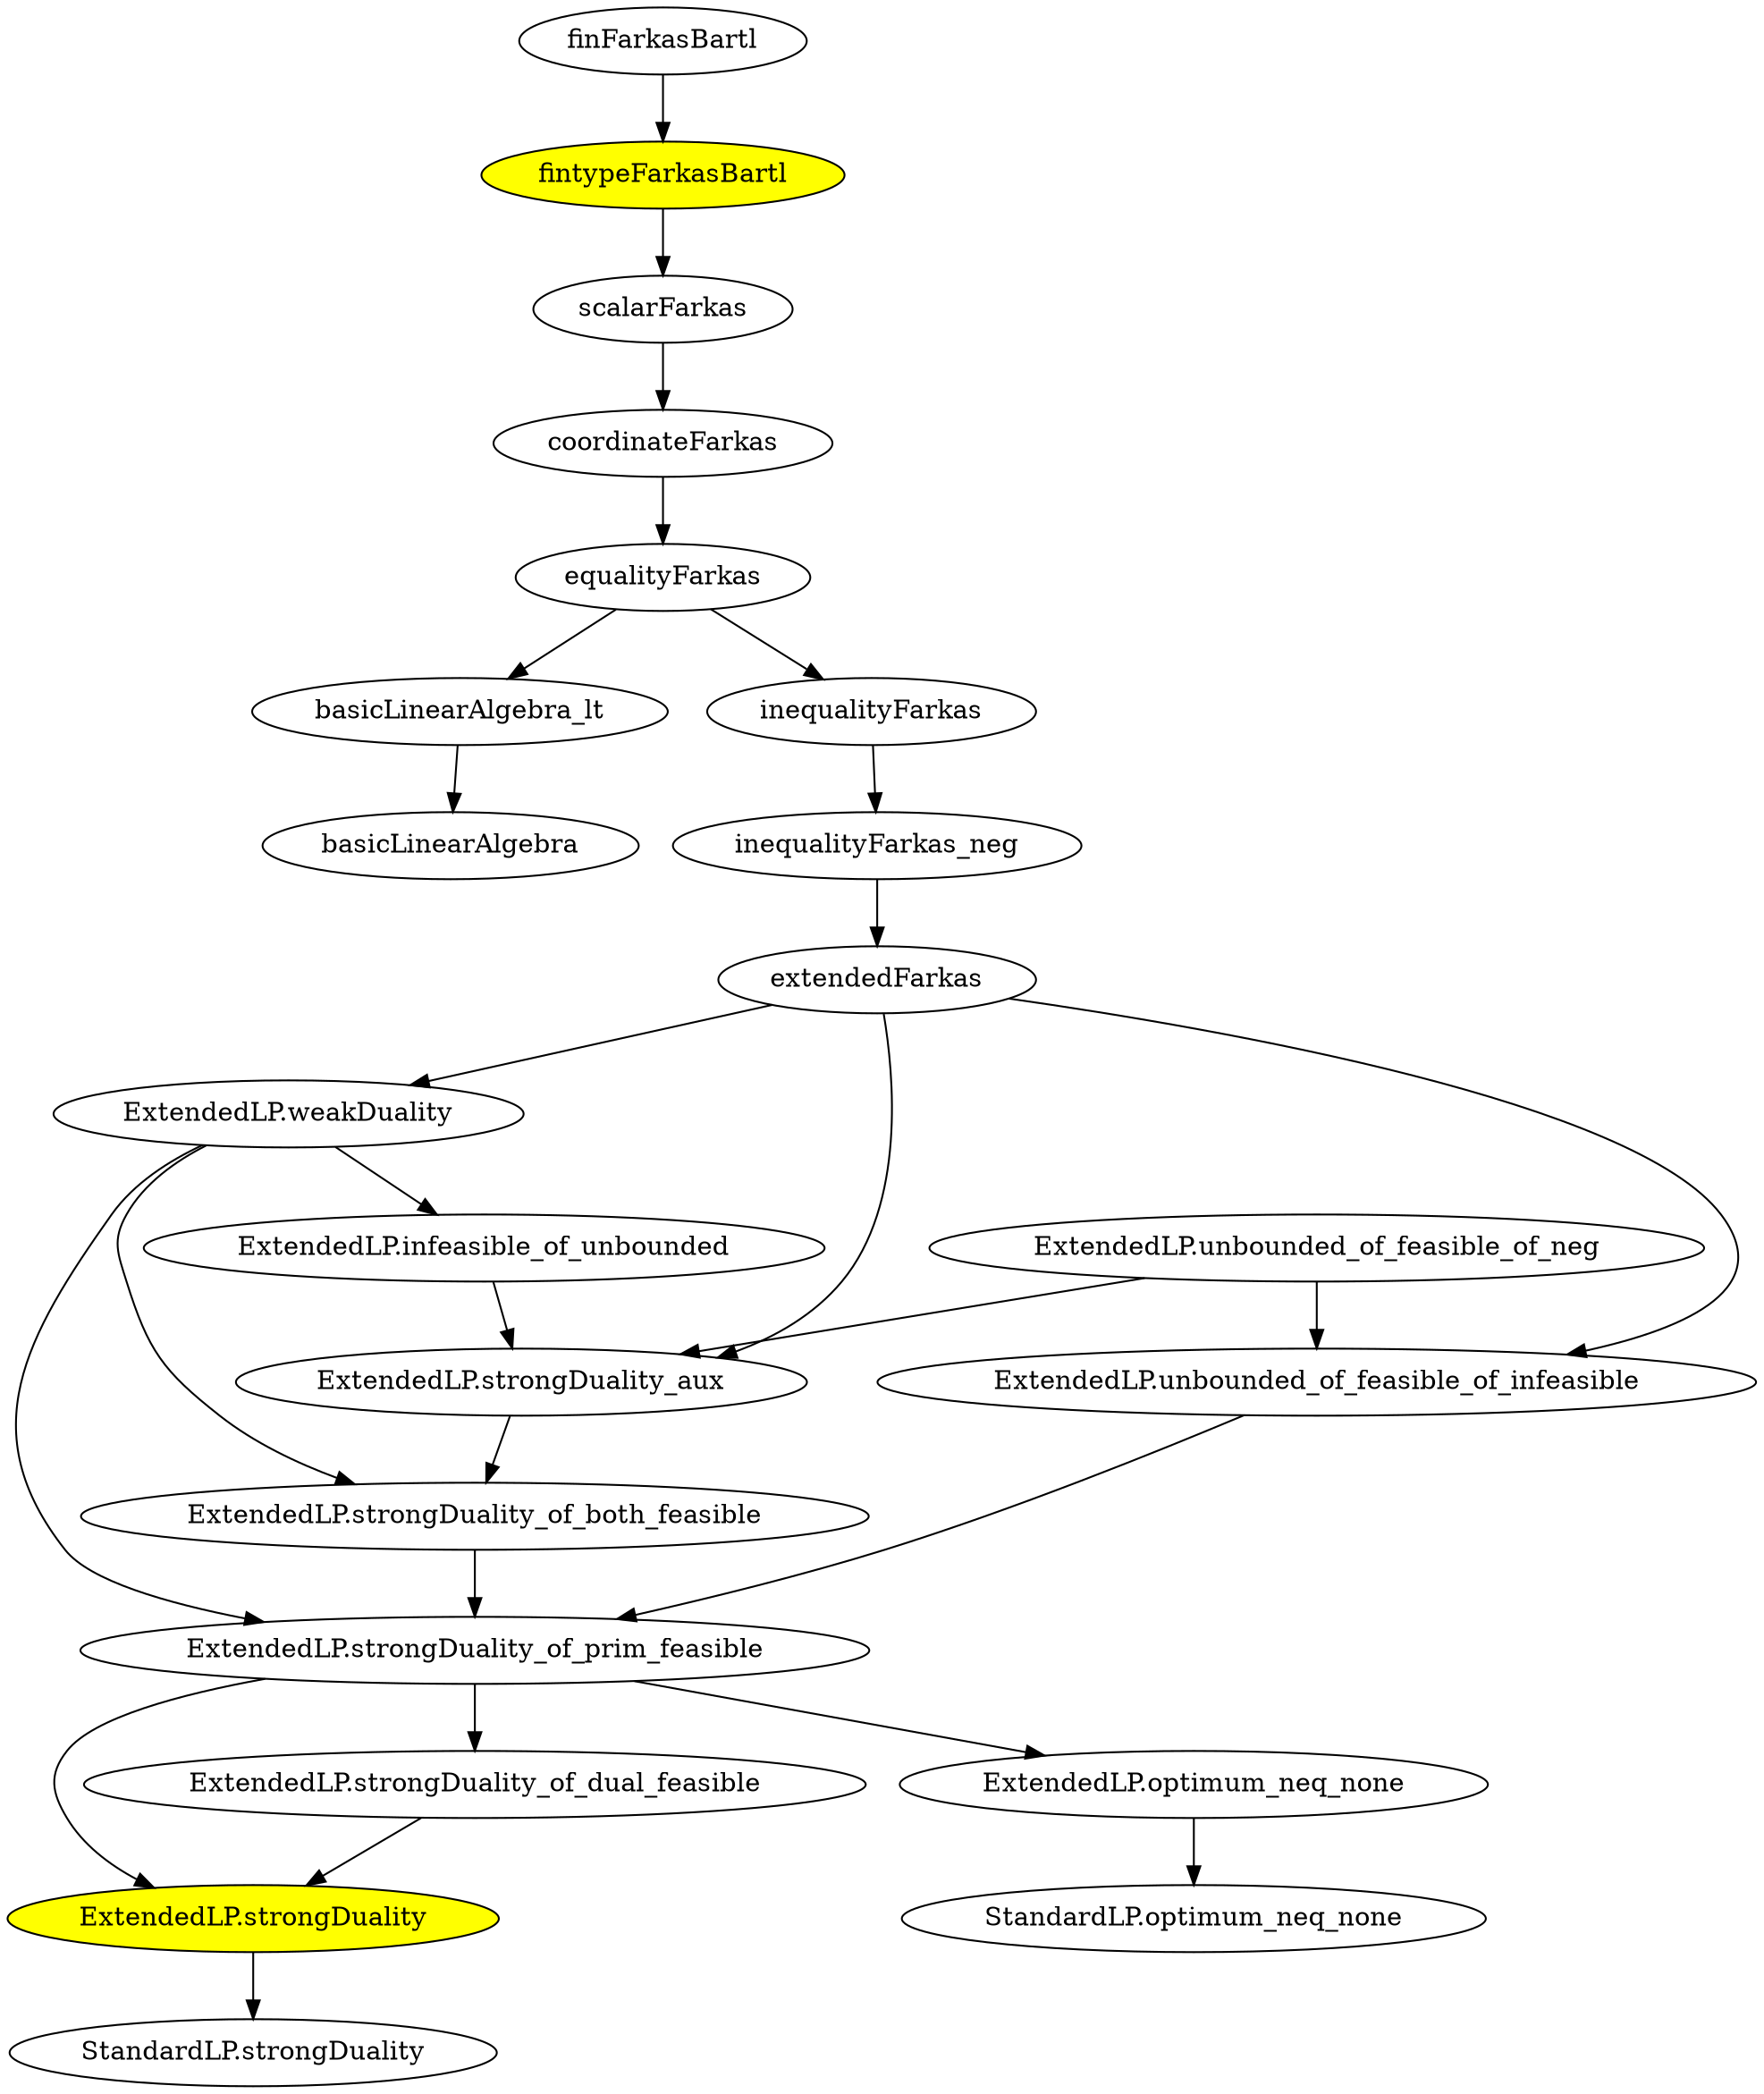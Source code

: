 digraph G {

  finFarkasBartl -> fintypeFarkasBartl -> scalarFarkas -> coordinateFarkas -> equalityFarkas -> basicLinearAlgebra_lt -> basicLinearAlgebra 

  equalityFarkas -> inequalityFarkas -> inequalityFarkas_neg -> extendedFarkas -> "ExtendedLP.weakDuality"
  
  "ExtendedLP.strongDuality_aux" -> "ExtendedLP.strongDuality_of_both_feasible" -> "ExtendedLP.strongDuality_of_prim_feasible"
  
  extendedFarkas -> "ExtendedLP.strongDuality_aux"
  
  extendedFarkas -> "ExtendedLP.unbounded_of_feasible_of_infeasible"
  
  "ExtendedLP.weakDuality" -> "ExtendedLP.infeasible_of_unbounded" -> "ExtendedLP.strongDuality_aux"
  
  "ExtendedLP.weakDuality" -> "ExtendedLP.strongDuality_of_both_feasible"
  
  "ExtendedLP.weakDuality" -> "ExtendedLP.strongDuality_of_prim_feasible" -> "ExtendedLP.strongDuality_of_dual_feasible" -> "ExtendedLP.strongDuality"
  
  "ExtendedLP.strongDuality_of_prim_feasible" -> "ExtendedLP.strongDuality" -> "StandardLP.strongDuality"
  
  "ExtendedLP.unbounded_of_feasible_of_infeasible" -> "ExtendedLP.strongDuality_of_prim_feasible" -> "ExtendedLP.optimum_neq_none" -> "StandardLP.optimum_neq_none"
  
  "ExtendedLP.unbounded_of_feasible_of_neg" -> "ExtendedLP.strongDuality_aux"
  
  "ExtendedLP.unbounded_of_feasible_of_neg" -> "ExtendedLP.unbounded_of_feasible_of_infeasible"
  
  "fintypeFarkasBartl" [style=filled, fillcolor=yellow]
  
  "ExtendedLP.strongDuality" [style=filled, fillcolor=yellow]

}